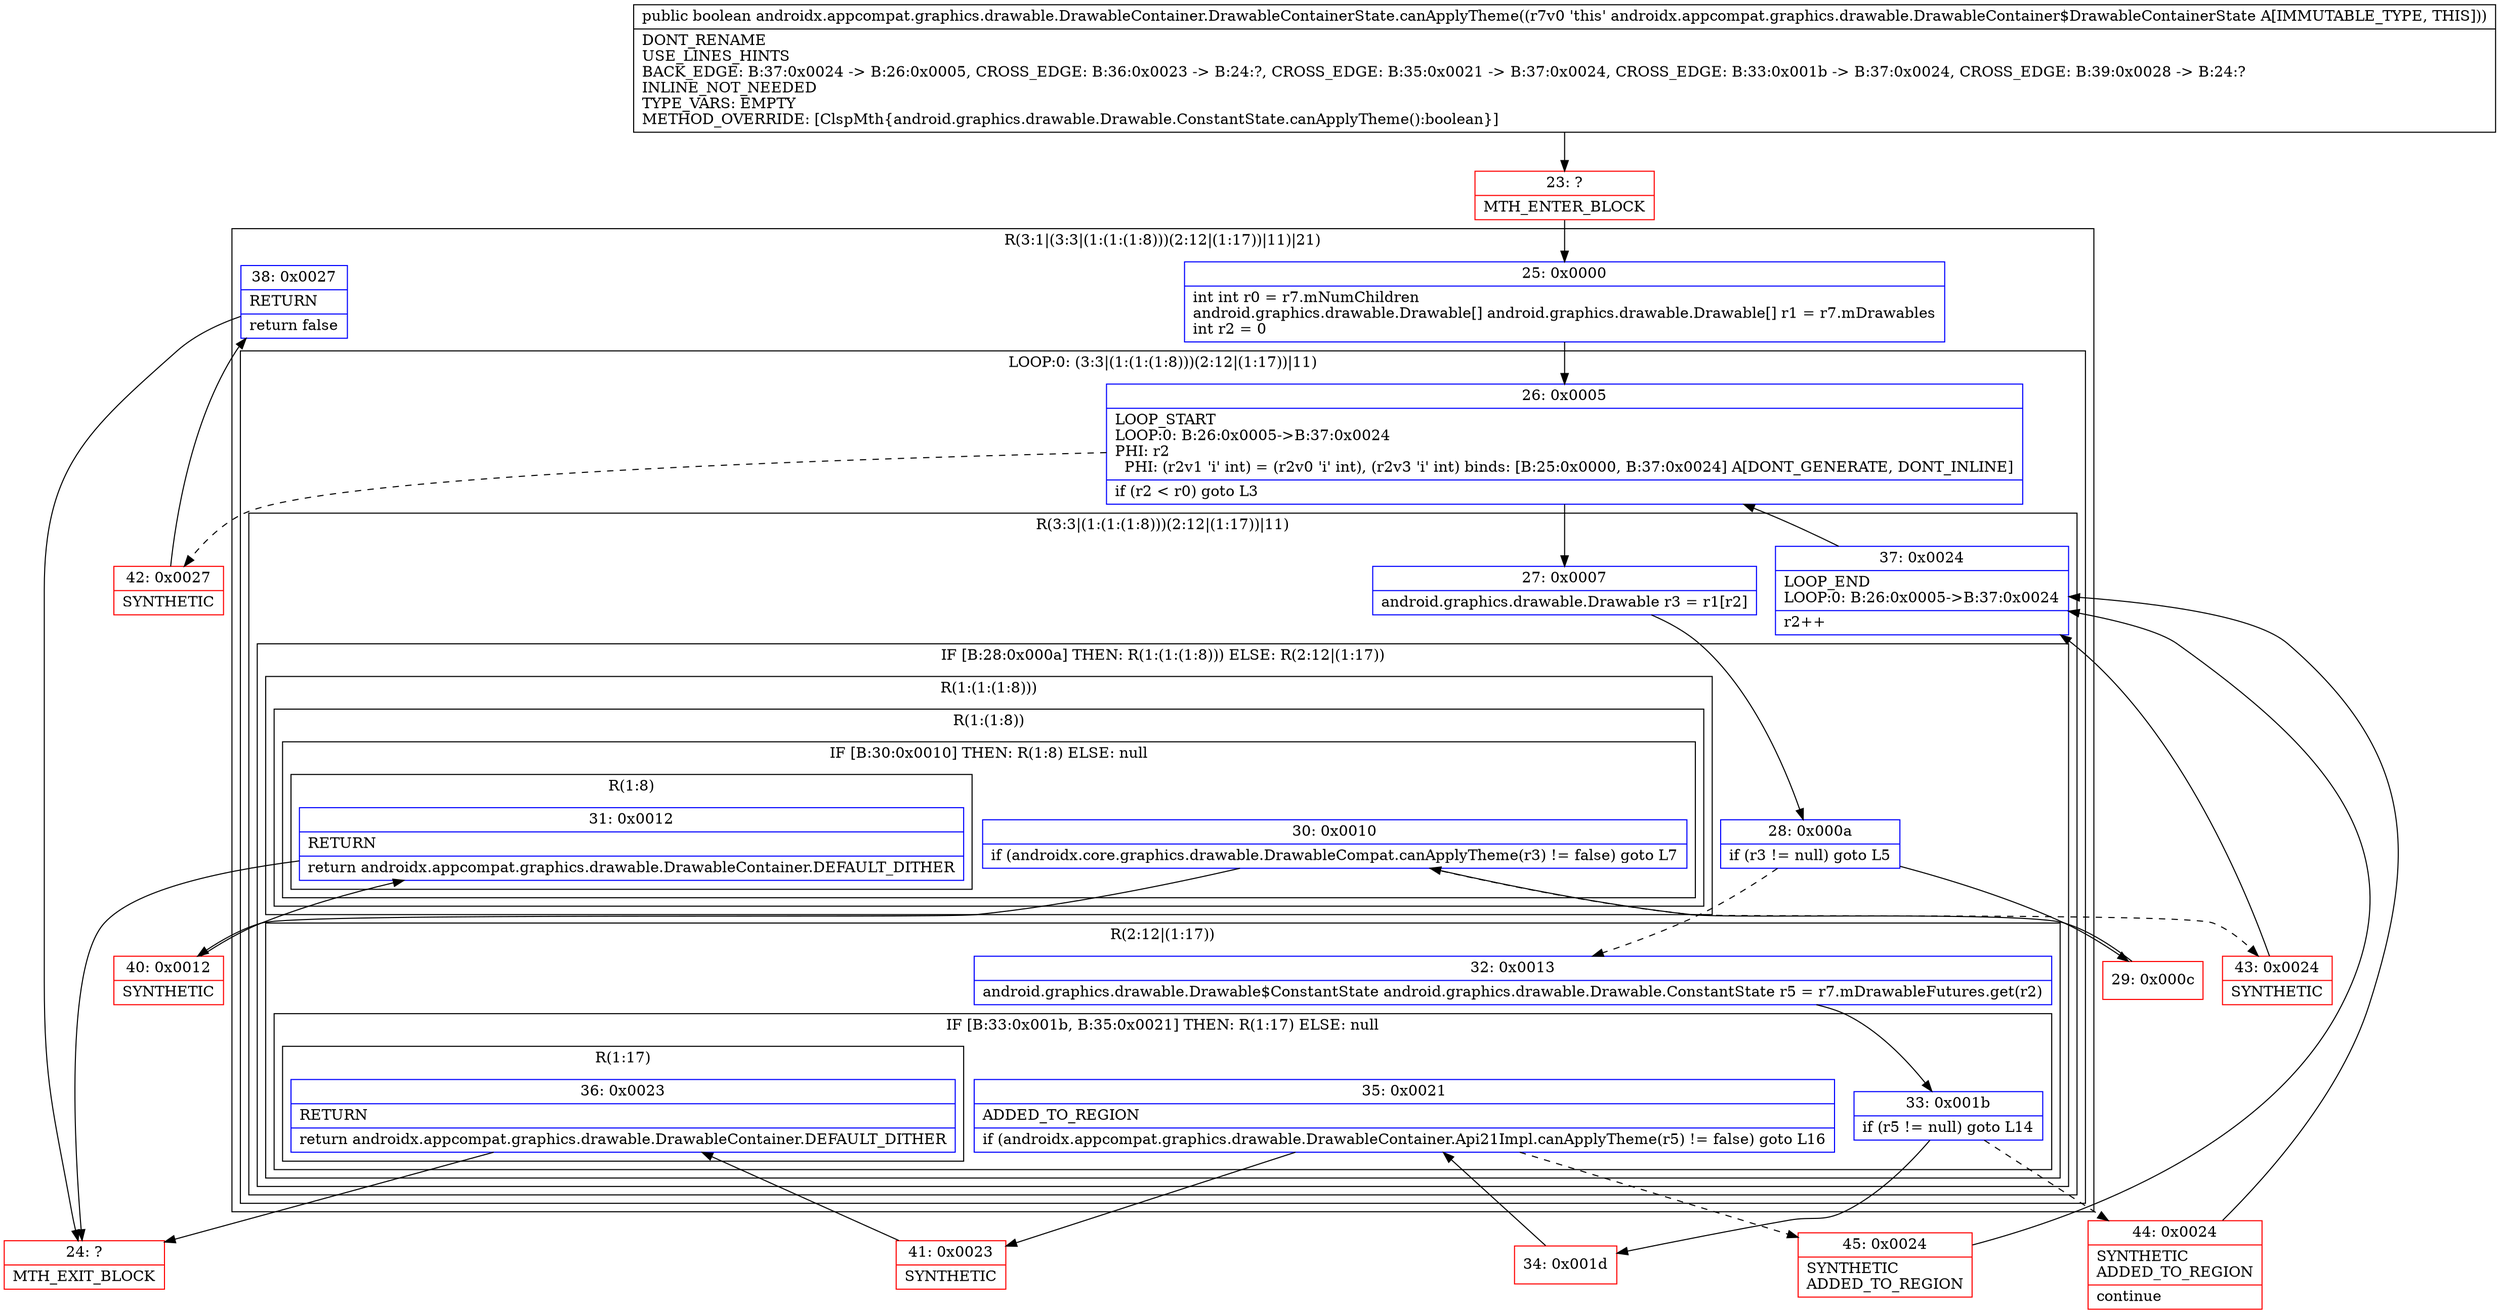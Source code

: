digraph "CFG forandroidx.appcompat.graphics.drawable.DrawableContainer.DrawableContainerState.canApplyTheme()Z" {
subgraph cluster_Region_1666030428 {
label = "R(3:1|(3:3|(1:(1:(1:8)))(2:12|(1:17))|11)|21)";
node [shape=record,color=blue];
Node_25 [shape=record,label="{25\:\ 0x0000|int int r0 = r7.mNumChildren\landroid.graphics.drawable.Drawable[] android.graphics.drawable.Drawable[] r1 = r7.mDrawables\lint r2 = 0\l}"];
subgraph cluster_LoopRegion_483623195 {
label = "LOOP:0: (3:3|(1:(1:(1:8)))(2:12|(1:17))|11)";
node [shape=record,color=blue];
Node_26 [shape=record,label="{26\:\ 0x0005|LOOP_START\lLOOP:0: B:26:0x0005\-\>B:37:0x0024\lPHI: r2 \l  PHI: (r2v1 'i' int) = (r2v0 'i' int), (r2v3 'i' int) binds: [B:25:0x0000, B:37:0x0024] A[DONT_GENERATE, DONT_INLINE]\l|if (r2 \< r0) goto L3\l}"];
subgraph cluster_Region_1030421433 {
label = "R(3:3|(1:(1:(1:8)))(2:12|(1:17))|11)";
node [shape=record,color=blue];
Node_27 [shape=record,label="{27\:\ 0x0007|android.graphics.drawable.Drawable r3 = r1[r2]\l}"];
subgraph cluster_IfRegion_588165176 {
label = "IF [B:28:0x000a] THEN: R(1:(1:(1:8))) ELSE: R(2:12|(1:17))";
node [shape=record,color=blue];
Node_28 [shape=record,label="{28\:\ 0x000a|if (r3 != null) goto L5\l}"];
subgraph cluster_Region_1402075845 {
label = "R(1:(1:(1:8)))";
node [shape=record,color=blue];
subgraph cluster_Region_1229918057 {
label = "R(1:(1:8))";
node [shape=record,color=blue];
subgraph cluster_IfRegion_592782875 {
label = "IF [B:30:0x0010] THEN: R(1:8) ELSE: null";
node [shape=record,color=blue];
Node_30 [shape=record,label="{30\:\ 0x0010|if (androidx.core.graphics.drawable.DrawableCompat.canApplyTheme(r3) != false) goto L7\l}"];
subgraph cluster_Region_835872148 {
label = "R(1:8)";
node [shape=record,color=blue];
Node_31 [shape=record,label="{31\:\ 0x0012|RETURN\l|return androidx.appcompat.graphics.drawable.DrawableContainer.DEFAULT_DITHER\l}"];
}
}
}
}
subgraph cluster_Region_748046733 {
label = "R(2:12|(1:17))";
node [shape=record,color=blue];
Node_32 [shape=record,label="{32\:\ 0x0013|android.graphics.drawable.Drawable$ConstantState android.graphics.drawable.Drawable.ConstantState r5 = r7.mDrawableFutures.get(r2)\l}"];
subgraph cluster_IfRegion_1233692411 {
label = "IF [B:33:0x001b, B:35:0x0021] THEN: R(1:17) ELSE: null";
node [shape=record,color=blue];
Node_33 [shape=record,label="{33\:\ 0x001b|if (r5 != null) goto L14\l}"];
Node_35 [shape=record,label="{35\:\ 0x0021|ADDED_TO_REGION\l|if (androidx.appcompat.graphics.drawable.DrawableContainer.Api21Impl.canApplyTheme(r5) != false) goto L16\l}"];
subgraph cluster_Region_1338051636 {
label = "R(1:17)";
node [shape=record,color=blue];
Node_36 [shape=record,label="{36\:\ 0x0023|RETURN\l|return androidx.appcompat.graphics.drawable.DrawableContainer.DEFAULT_DITHER\l}"];
}
}
}
}
Node_37 [shape=record,label="{37\:\ 0x0024|LOOP_END\lLOOP:0: B:26:0x0005\-\>B:37:0x0024\l|r2++\l}"];
}
}
Node_38 [shape=record,label="{38\:\ 0x0027|RETURN\l|return false\l}"];
}
Node_23 [shape=record,color=red,label="{23\:\ ?|MTH_ENTER_BLOCK\l}"];
Node_29 [shape=record,color=red,label="{29\:\ 0x000c}"];
Node_40 [shape=record,color=red,label="{40\:\ 0x0012|SYNTHETIC\l}"];
Node_24 [shape=record,color=red,label="{24\:\ ?|MTH_EXIT_BLOCK\l}"];
Node_43 [shape=record,color=red,label="{43\:\ 0x0024|SYNTHETIC\l}"];
Node_34 [shape=record,color=red,label="{34\:\ 0x001d}"];
Node_41 [shape=record,color=red,label="{41\:\ 0x0023|SYNTHETIC\l}"];
Node_45 [shape=record,color=red,label="{45\:\ 0x0024|SYNTHETIC\lADDED_TO_REGION\l}"];
Node_44 [shape=record,color=red,label="{44\:\ 0x0024|SYNTHETIC\lADDED_TO_REGION\l|continue\l}"];
Node_42 [shape=record,color=red,label="{42\:\ 0x0027|SYNTHETIC\l}"];
MethodNode[shape=record,label="{public boolean androidx.appcompat.graphics.drawable.DrawableContainer.DrawableContainerState.canApplyTheme((r7v0 'this' androidx.appcompat.graphics.drawable.DrawableContainer$DrawableContainerState A[IMMUTABLE_TYPE, THIS]))  | DONT_RENAME\lUSE_LINES_HINTS\lBACK_EDGE: B:37:0x0024 \-\> B:26:0x0005, CROSS_EDGE: B:36:0x0023 \-\> B:24:?, CROSS_EDGE: B:35:0x0021 \-\> B:37:0x0024, CROSS_EDGE: B:33:0x001b \-\> B:37:0x0024, CROSS_EDGE: B:39:0x0028 \-\> B:24:?\lINLINE_NOT_NEEDED\lTYPE_VARS: EMPTY\lMETHOD_OVERRIDE: [ClspMth\{android.graphics.drawable.Drawable.ConstantState.canApplyTheme():boolean\}]\l}"];
MethodNode -> Node_23;Node_25 -> Node_26;
Node_26 -> Node_27;
Node_26 -> Node_42[style=dashed];
Node_27 -> Node_28;
Node_28 -> Node_29;
Node_28 -> Node_32[style=dashed];
Node_30 -> Node_40;
Node_30 -> Node_43[style=dashed];
Node_31 -> Node_24;
Node_32 -> Node_33;
Node_33 -> Node_34;
Node_33 -> Node_44[style=dashed];
Node_35 -> Node_41;
Node_35 -> Node_45[style=dashed];
Node_36 -> Node_24;
Node_37 -> Node_26;
Node_38 -> Node_24;
Node_23 -> Node_25;
Node_29 -> Node_30;
Node_40 -> Node_31;
Node_43 -> Node_37;
Node_34 -> Node_35;
Node_41 -> Node_36;
Node_45 -> Node_37;
Node_44 -> Node_37;
Node_42 -> Node_38;
}

